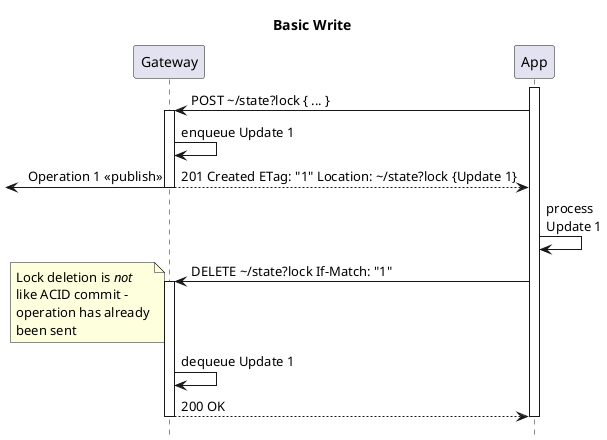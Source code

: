 @startuml
'https://plantuml.com/sequence-diagram
!pragma teoz true
hide footbox

title: Basic Write

participant Gateway as gw
participant "App" as app

activate app
app -> gw ++: POST \~/state?lock { ... }
gw -> gw: enqueue Update 1
'Note that other operations on the domain can happen independently
return 201 Created ETag: "1" Location: \~/state?lock {Update 1}
& <- gw: Operation 1 <<publish>>
app -> app: process\nUpdate 1
app -> gw ++: DELETE \~/state?lock If-Match: "1"
note left
Lock deletion is //not//
like ACID commit –
operation has already
been sent
end note
gw -> gw: dequeue Update 1
return 200 OK
deactivate app

@enduml